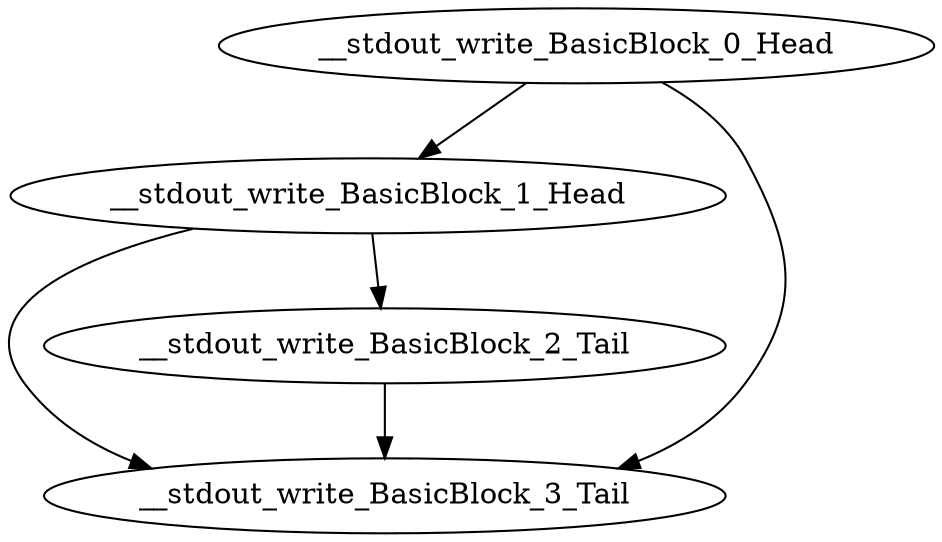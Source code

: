 digraph G {
    "__stdout_write_BasicBlock_1_Head" -> "__stdout_write_BasicBlock_3_Tail"
    "__stdout_write_BasicBlock_1_Head" -> "__stdout_write_BasicBlock_2_Tail"
    "__stdout_write_BasicBlock_0_Head" -> "__stdout_write_BasicBlock_3_Tail"
    "__stdout_write_BasicBlock_0_Head" -> "__stdout_write_BasicBlock_1_Head"
    "__stdout_write_BasicBlock_2_Tail" -> "__stdout_write_BasicBlock_3_Tail"
}
